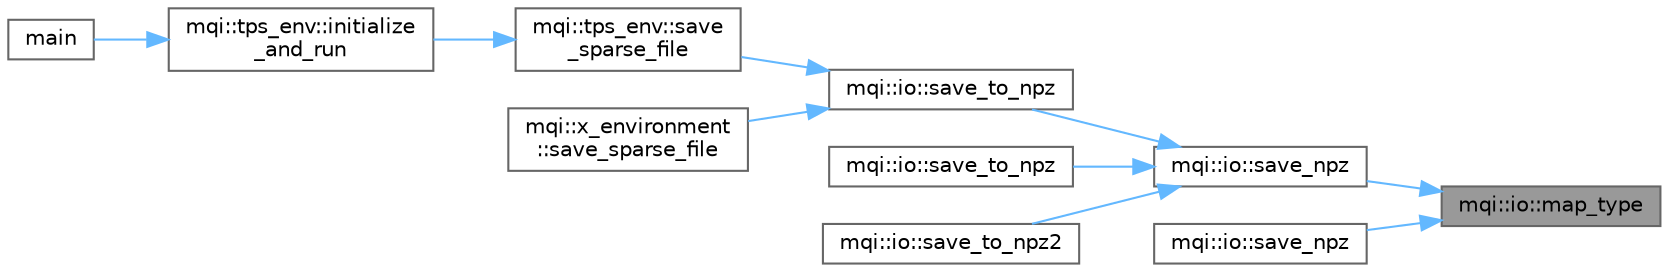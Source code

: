 digraph "mqi::io::map_type"
{
 // LATEX_PDF_SIZE
  bgcolor="transparent";
  edge [fontname=Helvetica,fontsize=10,labelfontname=Helvetica,labelfontsize=10];
  node [fontname=Helvetica,fontsize=10,shape=box,height=0.2,width=0.4];
  rankdir="RL";
  Node1 [id="Node000001",label="mqi::io::map_type",height=0.2,width=0.4,color="gray40", fillcolor="grey60", style="filled", fontcolor="black",tooltip="Maps a C++ typeid to a NumPy type character code."];
  Node1 -> Node2 [id="edge1_Node000001_Node000002",dir="back",color="steelblue1",style="solid",tooltip=" "];
  Node2 [id="Node000002",label="mqi::io::save_npz",height=0.2,width=0.4,color="grey40", fillcolor="white", style="filled",URL="$namespacemqi_1_1io.html#a4d4301444a704ee38b9c69109c2b7519",tooltip="Saves a std::string as a variable in a .npz file."];
  Node2 -> Node3 [id="edge2_Node000002_Node000003",dir="back",color="steelblue1",style="solid",tooltip=" "];
  Node3 [id="Node000003",label="mqi::io::save_to_npz",height=0.2,width=0.4,color="grey40", fillcolor="white", style="filled",URL="$namespacemqi_1_1io.html#acbc8b7d90491f5ea50186e5912871c19",tooltip="Saves scorer data to a compressed NumPy .npz file in spot-major CSR format."];
  Node3 -> Node4 [id="edge3_Node000003_Node000004",dir="back",color="steelblue1",style="solid",tooltip=" "];
  Node4 [id="Node000004",label="mqi::tps_env::save\l_sparse_file",height=0.2,width=0.4,color="grey40", fillcolor="white", style="filled",URL="$classmqi_1_1tps__env.html#a8704f4b05c3694c287abfba698d12663",tooltip="Saves the simulation results in a sparse format (npz)."];
  Node4 -> Node5 [id="edge4_Node000004_Node000005",dir="back",color="steelblue1",style="solid",tooltip=" "];
  Node5 [id="Node000005",label="mqi::tps_env::initialize\l_and_run",height=0.2,width=0.4,color="grey40", fillcolor="white", style="filled",URL="$classmqi_1_1tps__env.html#ab99846553d1f27bb6b0f7b8ad10aaaaf",tooltip="Initializes and runs the simulation for all specified beams."];
  Node5 -> Node6 [id="edge5_Node000005_Node000006",dir="back",color="steelblue1",style="solid",tooltip=" "];
  Node6 [id="Node000006",label="main",height=0.2,width=0.4,color="grey40", fillcolor="white", style="filled",URL="$tps__env_8cpp.html#a0ddf1224851353fc92bfbff6f499fa97",tooltip="The main function for the TPS environment executable."];
  Node3 -> Node7 [id="edge6_Node000003_Node000007",dir="back",color="steelblue1",style="solid",tooltip=" "];
  Node7 [id="Node000007",label="mqi::x_environment\l::save_sparse_file",height=0.2,width=0.4,color="grey40", fillcolor="white", style="filled",URL="$classmqi_1_1x__environment.html#a34d5fabcce2ffebbb398c95b6d6056ef",tooltip="Saves the simulation results in a sparse format (npz)."];
  Node2 -> Node8 [id="edge7_Node000002_Node000008",dir="back",color="steelblue1",style="solid",tooltip=" "];
  Node8 [id="Node000008",label="mqi::io::save_to_npz",height=0.2,width=0.4,color="grey40", fillcolor="white", style="filled",URL="$namespacemqi_1_1io.html#a10cb110a45ad619248809a1bbae5218e",tooltip="Saves scorer data to a compressed NumPy .npz file with additional processing."];
  Node2 -> Node9 [id="edge8_Node000002_Node000009",dir="back",color="steelblue1",style="solid",tooltip=" "];
  Node9 [id="Node000009",label="mqi::io::save_to_npz2",height=0.2,width=0.4,color="grey40", fillcolor="white", style="filled",URL="$namespacemqi_1_1io.html#a56400960b4dcce63dadd6f3e081da475",tooltip="Saves scorer data to a compressed NumPy .npz file in voxel-major CSR format."];
  Node1 -> Node10 [id="edge9_Node000001_Node000010",dir="back",color="steelblue1",style="solid",tooltip=" "];
  Node10 [id="Node000010",label="mqi::io::save_npz",height=0.2,width=0.4,color="grey40", fillcolor="white", style="filled",URL="$namespacemqi_1_1io.html#ac0c4079d379eee9c1619395af4242289",tooltip="Saves a C-style array as a variable in a .npz file."];
}
